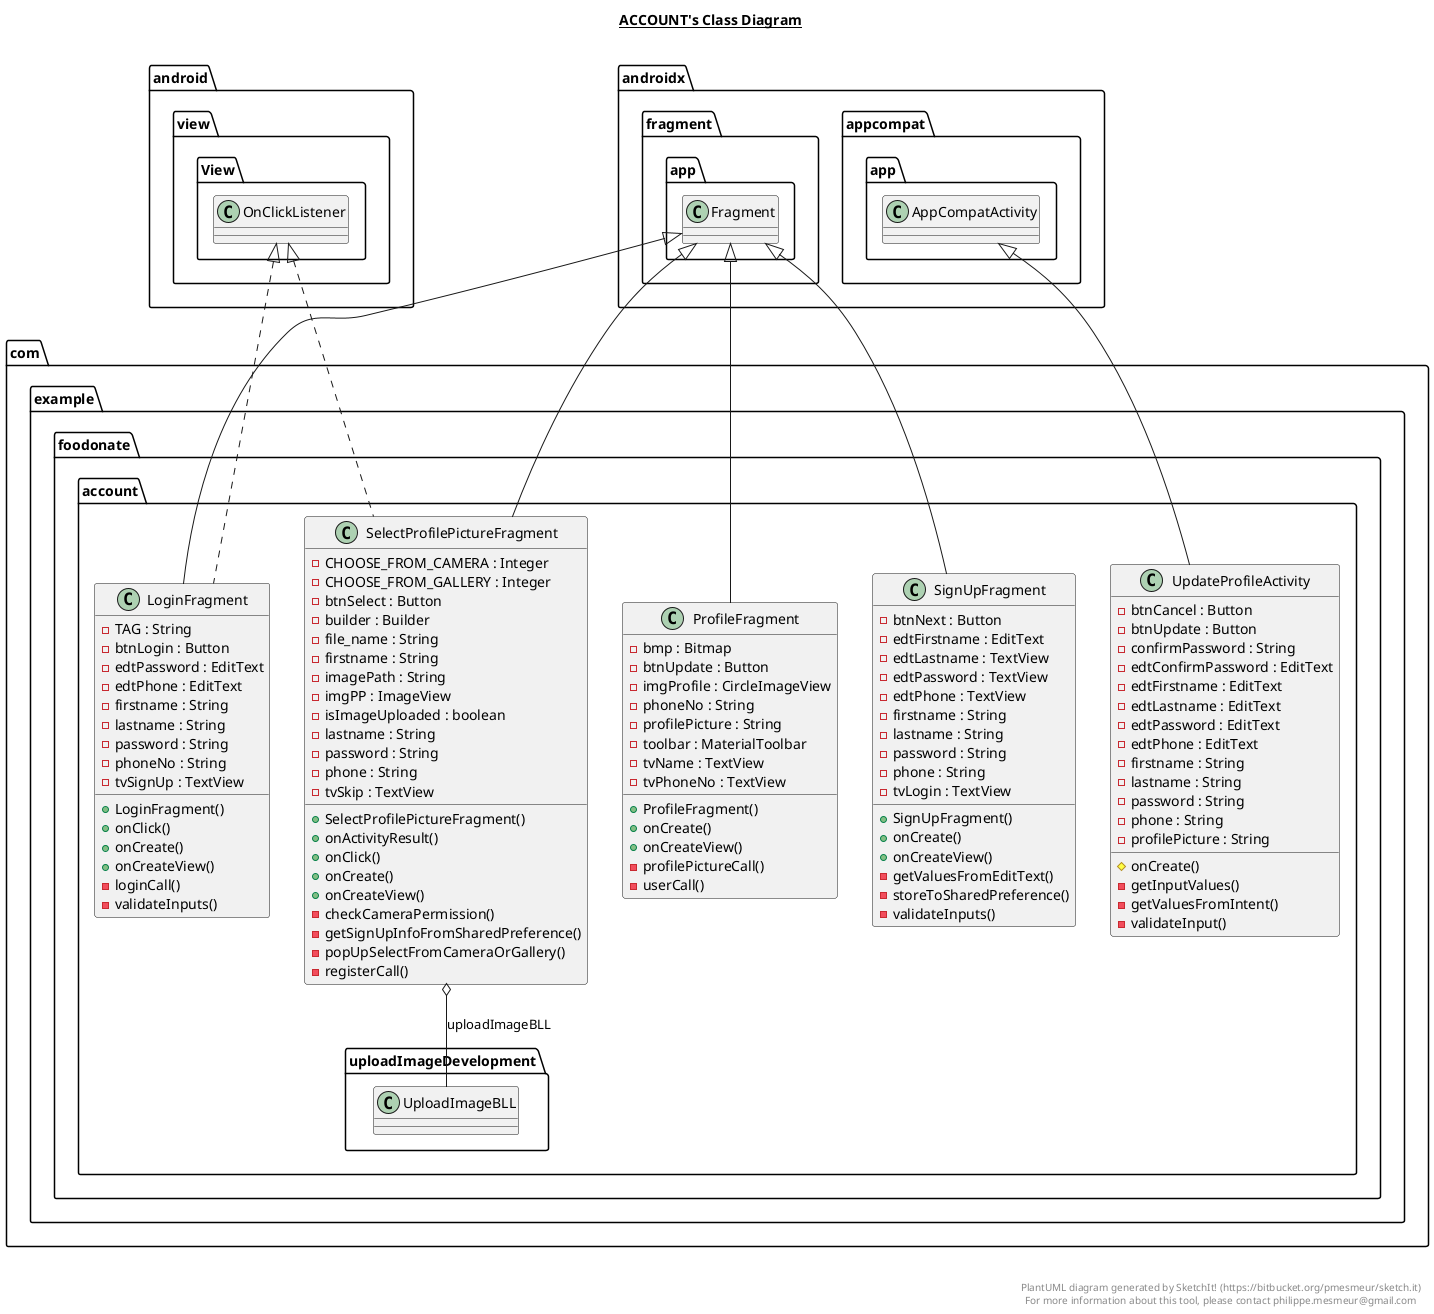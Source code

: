 @startuml

title __ACCOUNT's Class Diagram__\n

  namespace com.example.foodonate {
    namespace account {
      class com.example.foodonate.account.LoginFragment {
          - TAG : String
          - btnLogin : Button
          - edtPassword : EditText
          - edtPhone : EditText
          - firstname : String
          - lastname : String
          - password : String
          - phoneNo : String
          - tvSignUp : TextView
          + LoginFragment()
          + onClick()
          + onCreate()
          + onCreateView()
          - loginCall()
          - validateInputs()
      }
    }
  }
  

  namespace com.example.foodonate {
    namespace account {
      class com.example.foodonate.account.ProfileFragment {
          - bmp : Bitmap
          - btnUpdate : Button
          - imgProfile : CircleImageView
          - phoneNo : String
          - profilePicture : String
          - toolbar : MaterialToolbar
          - tvName : TextView
          - tvPhoneNo : TextView
          + ProfileFragment()
          + onCreate()
          + onCreateView()
          - profilePictureCall()
          - userCall()
      }
    }
  }
  

  namespace com.example.foodonate {
    namespace account {
      class com.example.foodonate.account.SelectProfilePictureFragment {
          - CHOOSE_FROM_CAMERA : Integer
          - CHOOSE_FROM_GALLERY : Integer
          - btnSelect : Button
          - builder : Builder
          - file_name : String
          - firstname : String
          - imagePath : String
          - imgPP : ImageView
          - isImageUploaded : boolean
          - lastname : String
          - password : String
          - phone : String
          - tvSkip : TextView
          + SelectProfilePictureFragment()
          + onActivityResult()
          + onClick()
          + onCreate()
          + onCreateView()
          - checkCameraPermission()
          - getSignUpInfoFromSharedPreference()
          - popUpSelectFromCameraOrGallery()
          - registerCall()
      }
    }
  }
  

  namespace com.example.foodonate {
    namespace account {
      class com.example.foodonate.account.SignUpFragment {
          - btnNext : Button
          - edtFirstname : EditText
          - edtLastname : TextView
          - edtPassword : TextView
          - edtPhone : TextView
          - firstname : String
          - lastname : String
          - password : String
          - phone : String
          - tvLogin : TextView
          + SignUpFragment()
          + onCreate()
          + onCreateView()
          - getValuesFromEditText()
          - storeToSharedPreference()
          - validateInputs()
      }
    }
  }
  

  namespace com.example.foodonate {
    namespace account {
      class com.example.foodonate.account.UpdateProfileActivity {
          - btnCancel : Button
          - btnUpdate : Button
          - confirmPassword : String
          - edtConfirmPassword : EditText
          - edtFirstname : EditText
          - edtLastname : EditText
          - edtPassword : EditText
          - edtPhone : EditText
          - firstname : String
          - lastname : String
          - password : String
          - phone : String
          - profilePicture : String
          # onCreate()
          - getInputValues()
          - getValuesFromIntent()
          - validateInput()
      }
    }
  }
  

  com.example.foodonate.account.LoginFragment .up.|> android.view.View.OnClickListener
  com.example.foodonate.account.LoginFragment -up-|> androidx.fragment.app.Fragment
  com.example.foodonate.account.ProfileFragment -up-|> androidx.fragment.app.Fragment
  com.example.foodonate.account.SelectProfilePictureFragment .up.|> android.view.View.OnClickListener
  com.example.foodonate.account.SelectProfilePictureFragment -up-|> androidx.fragment.app.Fragment
  com.example.foodonate.account.SelectProfilePictureFragment o-- com.example.foodonate.account.uploadImageDevelopment.UploadImageBLL : uploadImageBLL
  com.example.foodonate.account.SignUpFragment -up-|> androidx.fragment.app.Fragment
  com.example.foodonate.account.UpdateProfileActivity -up-|> androidx.appcompat.app.AppCompatActivity


right footer


PlantUML diagram generated by SketchIt! (https://bitbucket.org/pmesmeur/sketch.it)
For more information about this tool, please contact philippe.mesmeur@gmail.com
endfooter

@enduml
